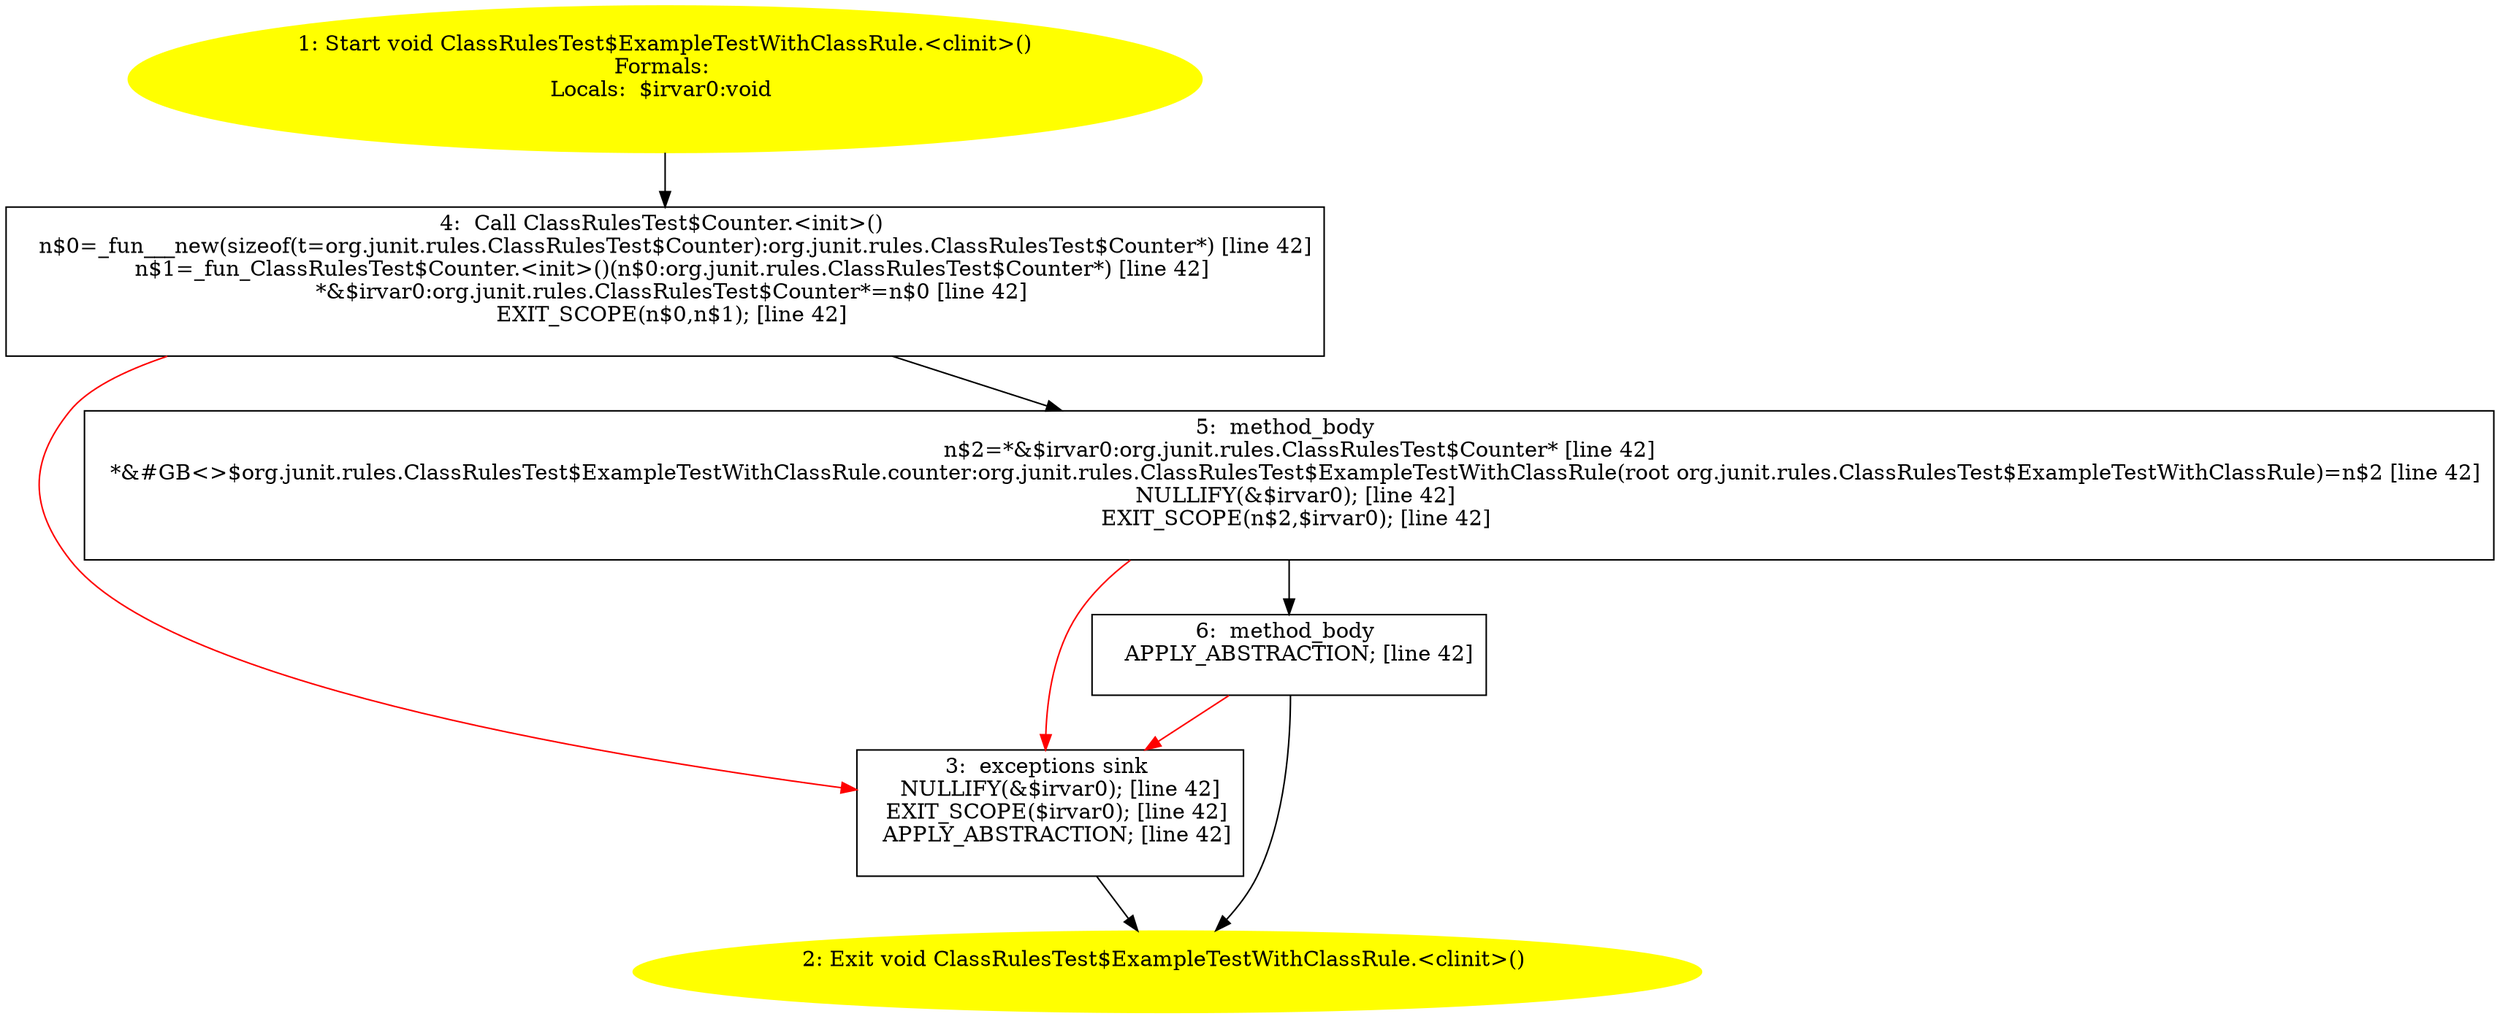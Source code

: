/* @generated */
digraph cfg {
"org.junit.rules.ClassRulesTest$ExampleTestWithClassRule.<clinit>():void.7dc0f1197c9e969df57611560e3494ab_1" [label="1: Start void ClassRulesTest$ExampleTestWithClassRule.<clinit>()\nFormals: \nLocals:  $irvar0:void \n  " color=yellow style=filled]
	

	 "org.junit.rules.ClassRulesTest$ExampleTestWithClassRule.<clinit>():void.7dc0f1197c9e969df57611560e3494ab_1" -> "org.junit.rules.ClassRulesTest$ExampleTestWithClassRule.<clinit>():void.7dc0f1197c9e969df57611560e3494ab_4" ;
"org.junit.rules.ClassRulesTest$ExampleTestWithClassRule.<clinit>():void.7dc0f1197c9e969df57611560e3494ab_2" [label="2: Exit void ClassRulesTest$ExampleTestWithClassRule.<clinit>() \n  " color=yellow style=filled]
	

"org.junit.rules.ClassRulesTest$ExampleTestWithClassRule.<clinit>():void.7dc0f1197c9e969df57611560e3494ab_3" [label="3:  exceptions sink \n   NULLIFY(&$irvar0); [line 42]\n  EXIT_SCOPE($irvar0); [line 42]\n  APPLY_ABSTRACTION; [line 42]\n " shape="box"]
	

	 "org.junit.rules.ClassRulesTest$ExampleTestWithClassRule.<clinit>():void.7dc0f1197c9e969df57611560e3494ab_3" -> "org.junit.rules.ClassRulesTest$ExampleTestWithClassRule.<clinit>():void.7dc0f1197c9e969df57611560e3494ab_2" ;
"org.junit.rules.ClassRulesTest$ExampleTestWithClassRule.<clinit>():void.7dc0f1197c9e969df57611560e3494ab_4" [label="4:  Call ClassRulesTest$Counter.<init>() \n   n$0=_fun___new(sizeof(t=org.junit.rules.ClassRulesTest$Counter):org.junit.rules.ClassRulesTest$Counter*) [line 42]\n  n$1=_fun_ClassRulesTest$Counter.<init>()(n$0:org.junit.rules.ClassRulesTest$Counter*) [line 42]\n  *&$irvar0:org.junit.rules.ClassRulesTest$Counter*=n$0 [line 42]\n  EXIT_SCOPE(n$0,n$1); [line 42]\n " shape="box"]
	

	 "org.junit.rules.ClassRulesTest$ExampleTestWithClassRule.<clinit>():void.7dc0f1197c9e969df57611560e3494ab_4" -> "org.junit.rules.ClassRulesTest$ExampleTestWithClassRule.<clinit>():void.7dc0f1197c9e969df57611560e3494ab_5" ;
	 "org.junit.rules.ClassRulesTest$ExampleTestWithClassRule.<clinit>():void.7dc0f1197c9e969df57611560e3494ab_4" -> "org.junit.rules.ClassRulesTest$ExampleTestWithClassRule.<clinit>():void.7dc0f1197c9e969df57611560e3494ab_3" [color="red" ];
"org.junit.rules.ClassRulesTest$ExampleTestWithClassRule.<clinit>():void.7dc0f1197c9e969df57611560e3494ab_5" [label="5:  method_body \n   n$2=*&$irvar0:org.junit.rules.ClassRulesTest$Counter* [line 42]\n  *&#GB<>$org.junit.rules.ClassRulesTest$ExampleTestWithClassRule.counter:org.junit.rules.ClassRulesTest$ExampleTestWithClassRule(root org.junit.rules.ClassRulesTest$ExampleTestWithClassRule)=n$2 [line 42]\n  NULLIFY(&$irvar0); [line 42]\n  EXIT_SCOPE(n$2,$irvar0); [line 42]\n " shape="box"]
	

	 "org.junit.rules.ClassRulesTest$ExampleTestWithClassRule.<clinit>():void.7dc0f1197c9e969df57611560e3494ab_5" -> "org.junit.rules.ClassRulesTest$ExampleTestWithClassRule.<clinit>():void.7dc0f1197c9e969df57611560e3494ab_6" ;
	 "org.junit.rules.ClassRulesTest$ExampleTestWithClassRule.<clinit>():void.7dc0f1197c9e969df57611560e3494ab_5" -> "org.junit.rules.ClassRulesTest$ExampleTestWithClassRule.<clinit>():void.7dc0f1197c9e969df57611560e3494ab_3" [color="red" ];
"org.junit.rules.ClassRulesTest$ExampleTestWithClassRule.<clinit>():void.7dc0f1197c9e969df57611560e3494ab_6" [label="6:  method_body \n   APPLY_ABSTRACTION; [line 42]\n " shape="box"]
	

	 "org.junit.rules.ClassRulesTest$ExampleTestWithClassRule.<clinit>():void.7dc0f1197c9e969df57611560e3494ab_6" -> "org.junit.rules.ClassRulesTest$ExampleTestWithClassRule.<clinit>():void.7dc0f1197c9e969df57611560e3494ab_2" ;
	 "org.junit.rules.ClassRulesTest$ExampleTestWithClassRule.<clinit>():void.7dc0f1197c9e969df57611560e3494ab_6" -> "org.junit.rules.ClassRulesTest$ExampleTestWithClassRule.<clinit>():void.7dc0f1197c9e969df57611560e3494ab_3" [color="red" ];
}
